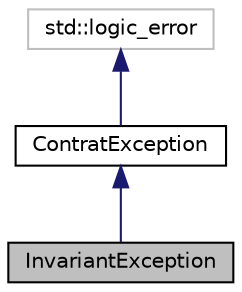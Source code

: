 digraph "InvariantException"
{
 // LATEX_PDF_SIZE
  edge [fontname="Helvetica",fontsize="10",labelfontname="Helvetica",labelfontsize="10"];
  node [fontname="Helvetica",fontsize="10",shape=record];
  Node1 [label="InvariantException",height=0.2,width=0.4,color="black", fillcolor="grey75", style="filled", fontcolor="black",tooltip="Classe pour la gestion des erreurs d'invariant."];
  Node2 -> Node1 [dir="back",color="midnightblue",fontsize="10",style="solid",fontname="Helvetica"];
  Node2 [label="ContratException",height=0.2,width=0.4,color="black", fillcolor="white", style="filled",URL="$class_contrat_exception.html",tooltip="Classe de base des exceptions de contrat."];
  Node3 -> Node2 [dir="back",color="midnightblue",fontsize="10",style="solid",fontname="Helvetica"];
  Node3 [label="std::logic_error",height=0.2,width=0.4,color="grey75", fillcolor="white", style="filled",tooltip=" "];
}
